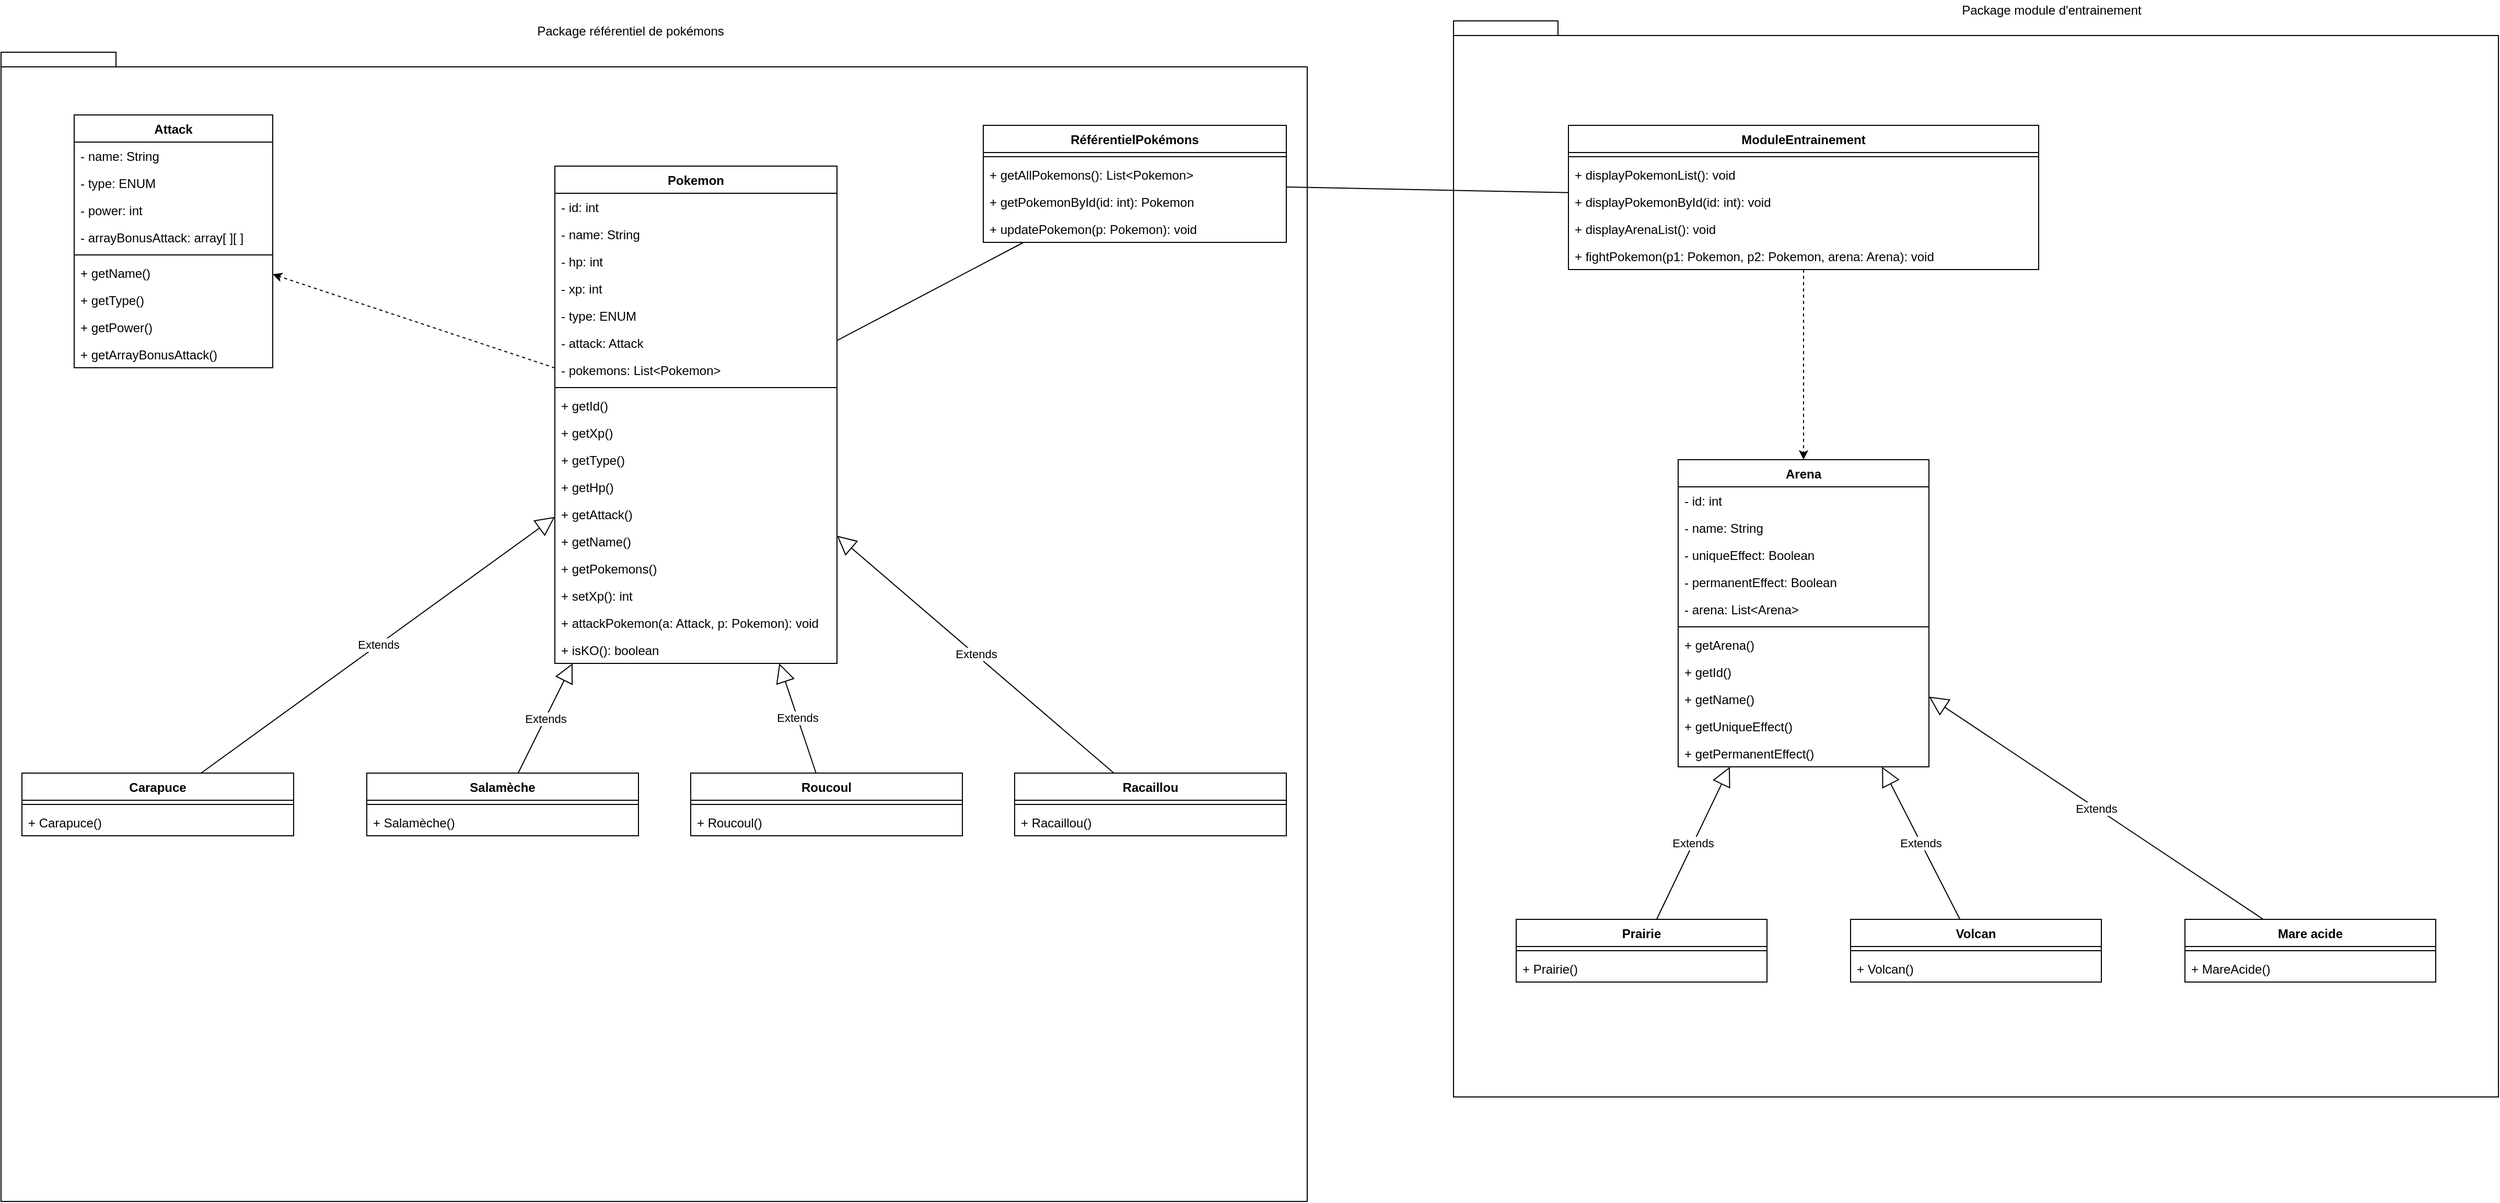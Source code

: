 <mxfile version="20.8.16" type="device"><diagram id="MlqY5zUBZGzVOSr30KCL" name="Page-1"><mxGraphModel dx="2234" dy="1644" grid="1" gridSize="10" guides="1" tooltips="1" connect="1" arrows="1" fold="1" page="0" pageScale="1" pageWidth="827" pageHeight="1169" math="0" shadow="0"><root><mxCell id="0"/><mxCell id="1" parent="0"/><mxCell id="eyR5XMnLTyQhv_V1H5Rf-120" value="" style="shape=folder;fontStyle=1;spacingTop=10;tabWidth=40;tabHeight=14;tabPosition=left;html=1;fillColor=none;" parent="1" vertex="1"><mxGeometry x="700" y="-450" width="1000" height="1030" as="geometry"/></mxCell><mxCell id="eyR5XMnLTyQhv_V1H5Rf-121" value="" style="shape=folder;fontStyle=1;spacingTop=10;tabWidth=40;tabHeight=14;tabPosition=left;html=1;fillColor=none;" parent="1" vertex="1"><mxGeometry x="-690" y="-420" width="1250" height="1100" as="geometry"/></mxCell><mxCell id="eyR5XMnLTyQhv_V1H5Rf-1" value="RéférentielPokémons" style="swimlane;fontStyle=1;align=center;verticalAlign=top;childLayout=stackLayout;horizontal=1;startSize=26;horizontalStack=0;resizeParent=1;resizeParentMax=0;resizeLast=0;collapsible=1;marginBottom=0;" parent="1" vertex="1"><mxGeometry x="250" y="-350" width="290" height="112" as="geometry"/></mxCell><mxCell id="eyR5XMnLTyQhv_V1H5Rf-3" value="" style="line;strokeWidth=1;fillColor=none;align=left;verticalAlign=middle;spacingTop=-1;spacingLeft=3;spacingRight=3;rotatable=0;labelPosition=right;points=[];portConstraint=eastwest;" parent="eyR5XMnLTyQhv_V1H5Rf-1" vertex="1"><mxGeometry y="26" width="290" height="8" as="geometry"/></mxCell><mxCell id="eyR5XMnLTyQhv_V1H5Rf-4" value="+ getAllPokemons(): List&lt;Pokemon&gt;" style="text;strokeColor=none;fillColor=none;align=left;verticalAlign=top;spacingLeft=4;spacingRight=4;overflow=hidden;rotatable=0;points=[[0,0.5],[1,0.5]];portConstraint=eastwest;" parent="eyR5XMnLTyQhv_V1H5Rf-1" vertex="1"><mxGeometry y="34" width="290" height="26" as="geometry"/></mxCell><mxCell id="eyR5XMnLTyQhv_V1H5Rf-21" value="+ getPokemonById(id: int): Pokemon" style="text;strokeColor=none;fillColor=none;align=left;verticalAlign=top;spacingLeft=4;spacingRight=4;overflow=hidden;rotatable=0;points=[[0,0.5],[1,0.5]];portConstraint=eastwest;" parent="eyR5XMnLTyQhv_V1H5Rf-1" vertex="1"><mxGeometry y="60" width="290" height="26" as="geometry"/></mxCell><mxCell id="eyR5XMnLTyQhv_V1H5Rf-22" value="+ updatePokemon(p: Pokemon): void" style="text;strokeColor=none;fillColor=none;align=left;verticalAlign=top;spacingLeft=4;spacingRight=4;overflow=hidden;rotatable=0;points=[[0,0.5],[1,0.5]];portConstraint=eastwest;" parent="eyR5XMnLTyQhv_V1H5Rf-1" vertex="1"><mxGeometry y="86" width="290" height="26" as="geometry"/></mxCell><mxCell id="eyR5XMnLTyQhv_V1H5Rf-5" value="Pokemon" style="swimlane;fontStyle=1;align=center;verticalAlign=top;childLayout=stackLayout;horizontal=1;startSize=26;horizontalStack=0;resizeParent=1;resizeParentMax=0;resizeLast=0;collapsible=1;marginBottom=0;" parent="1" vertex="1"><mxGeometry x="-160" y="-311" width="270" height="476" as="geometry"/></mxCell><mxCell id="eyR5XMnLTyQhv_V1H5Rf-133" value="- id: int" style="text;strokeColor=none;fillColor=none;align=left;verticalAlign=top;spacingLeft=4;spacingRight=4;overflow=hidden;rotatable=0;points=[[0,0.5],[1,0.5]];portConstraint=eastwest;" parent="eyR5XMnLTyQhv_V1H5Rf-5" vertex="1"><mxGeometry y="26" width="270" height="26" as="geometry"/></mxCell><mxCell id="eyR5XMnLTyQhv_V1H5Rf-134" value="- name: String" style="text;strokeColor=none;fillColor=none;align=left;verticalAlign=top;spacingLeft=4;spacingRight=4;overflow=hidden;rotatable=0;points=[[0,0.5],[1,0.5]];portConstraint=eastwest;" parent="eyR5XMnLTyQhv_V1H5Rf-5" vertex="1"><mxGeometry y="52" width="270" height="26" as="geometry"/></mxCell><mxCell id="eyR5XMnLTyQhv_V1H5Rf-135" value="- hp: int" style="text;strokeColor=none;fillColor=none;align=left;verticalAlign=top;spacingLeft=4;spacingRight=4;overflow=hidden;rotatable=0;points=[[0,0.5],[1,0.5]];portConstraint=eastwest;" parent="eyR5XMnLTyQhv_V1H5Rf-5" vertex="1"><mxGeometry y="78" width="270" height="26" as="geometry"/></mxCell><mxCell id="eyR5XMnLTyQhv_V1H5Rf-136" value="- xp: int" style="text;strokeColor=none;fillColor=none;align=left;verticalAlign=top;spacingLeft=4;spacingRight=4;overflow=hidden;rotatable=0;points=[[0,0.5],[1,0.5]];portConstraint=eastwest;" parent="eyR5XMnLTyQhv_V1H5Rf-5" vertex="1"><mxGeometry y="104" width="270" height="26" as="geometry"/></mxCell><mxCell id="eyR5XMnLTyQhv_V1H5Rf-137" value="- type: ENUM" style="text;strokeColor=none;fillColor=none;align=left;verticalAlign=top;spacingLeft=4;spacingRight=4;overflow=hidden;rotatable=0;points=[[0,0.5],[1,0.5]];portConstraint=eastwest;" parent="eyR5XMnLTyQhv_V1H5Rf-5" vertex="1"><mxGeometry y="130" width="270" height="26" as="geometry"/></mxCell><mxCell id="eyR5XMnLTyQhv_V1H5Rf-138" value="- attack: Attack" style="text;strokeColor=none;fillColor=none;align=left;verticalAlign=top;spacingLeft=4;spacingRight=4;overflow=hidden;rotatable=0;points=[[0,0.5],[1,0.5]];portConstraint=eastwest;" parent="eyR5XMnLTyQhv_V1H5Rf-5" vertex="1"><mxGeometry y="156" width="270" height="26" as="geometry"/></mxCell><mxCell id="eyR5XMnLTyQhv_V1H5Rf-2" value="- pokemons: List&lt;Pokemon&gt;" style="text;strokeColor=none;fillColor=none;align=left;verticalAlign=top;spacingLeft=4;spacingRight=4;overflow=hidden;rotatable=0;points=[[0,0.5],[1,0.5]];portConstraint=eastwest;" parent="eyR5XMnLTyQhv_V1H5Rf-5" vertex="1"><mxGeometry y="182" width="270" height="26" as="geometry"/></mxCell><mxCell id="eyR5XMnLTyQhv_V1H5Rf-7" value="" style="line;strokeWidth=1;fillColor=none;align=left;verticalAlign=middle;spacingTop=-1;spacingLeft=3;spacingRight=3;rotatable=0;labelPosition=right;points=[];portConstraint=eastwest;" parent="eyR5XMnLTyQhv_V1H5Rf-5" vertex="1"><mxGeometry y="208" width="270" height="8" as="geometry"/></mxCell><mxCell id="eyR5XMnLTyQhv_V1H5Rf-140" value="+ getId()" style="text;strokeColor=none;fillColor=none;align=left;verticalAlign=top;spacingLeft=4;spacingRight=4;overflow=hidden;rotatable=0;points=[[0,0.5],[1,0.5]];portConstraint=eastwest;" parent="eyR5XMnLTyQhv_V1H5Rf-5" vertex="1"><mxGeometry y="216" width="270" height="26" as="geometry"/></mxCell><mxCell id="eyR5XMnLTyQhv_V1H5Rf-143" value="+ getXp()" style="text;strokeColor=none;fillColor=none;align=left;verticalAlign=top;spacingLeft=4;spacingRight=4;overflow=hidden;rotatable=0;points=[[0,0.5],[1,0.5]];portConstraint=eastwest;" parent="eyR5XMnLTyQhv_V1H5Rf-5" vertex="1"><mxGeometry y="242" width="270" height="26" as="geometry"/></mxCell><mxCell id="eyR5XMnLTyQhv_V1H5Rf-144" value="+ getType()" style="text;strokeColor=none;fillColor=none;align=left;verticalAlign=top;spacingLeft=4;spacingRight=4;overflow=hidden;rotatable=0;points=[[0,0.5],[1,0.5]];portConstraint=eastwest;" parent="eyR5XMnLTyQhv_V1H5Rf-5" vertex="1"><mxGeometry y="268" width="270" height="26" as="geometry"/></mxCell><mxCell id="eyR5XMnLTyQhv_V1H5Rf-142" value="+ getHp()" style="text;strokeColor=none;fillColor=none;align=left;verticalAlign=top;spacingLeft=4;spacingRight=4;overflow=hidden;rotatable=0;points=[[0,0.5],[1,0.5]];portConstraint=eastwest;" parent="eyR5XMnLTyQhv_V1H5Rf-5" vertex="1"><mxGeometry y="294" width="270" height="26" as="geometry"/></mxCell><mxCell id="eyR5XMnLTyQhv_V1H5Rf-145" value="+ getAttack()" style="text;strokeColor=none;fillColor=none;align=left;verticalAlign=top;spacingLeft=4;spacingRight=4;overflow=hidden;rotatable=0;points=[[0,0.5],[1,0.5]];portConstraint=eastwest;" parent="eyR5XMnLTyQhv_V1H5Rf-5" vertex="1"><mxGeometry y="320" width="270" height="26" as="geometry"/></mxCell><mxCell id="eyR5XMnLTyQhv_V1H5Rf-141" value="+ getName()" style="text;strokeColor=none;fillColor=none;align=left;verticalAlign=top;spacingLeft=4;spacingRight=4;overflow=hidden;rotatable=0;points=[[0,0.5],[1,0.5]];portConstraint=eastwest;" parent="eyR5XMnLTyQhv_V1H5Rf-5" vertex="1"><mxGeometry y="346" width="270" height="26" as="geometry"/></mxCell><mxCell id="eyR5XMnLTyQhv_V1H5Rf-108" value="+ getPokemons()" style="text;strokeColor=none;fillColor=none;align=left;verticalAlign=top;spacingLeft=4;spacingRight=4;overflow=hidden;rotatable=0;points=[[0,0.5],[1,0.5]];portConstraint=eastwest;" parent="eyR5XMnLTyQhv_V1H5Rf-5" vertex="1"><mxGeometry y="372" width="270" height="26" as="geometry"/></mxCell><mxCell id="eyR5XMnLTyQhv_V1H5Rf-146" value="+ setXp(): int" style="text;strokeColor=none;fillColor=none;align=left;verticalAlign=top;spacingLeft=4;spacingRight=4;overflow=hidden;rotatable=0;points=[[0,0.5],[1,0.5]];portConstraint=eastwest;" parent="eyR5XMnLTyQhv_V1H5Rf-5" vertex="1"><mxGeometry y="398" width="270" height="26" as="geometry"/></mxCell><mxCell id="eyR5XMnLTyQhv_V1H5Rf-8" value="+ attackPokemon(a: Attack, p: Pokemon): void" style="text;strokeColor=none;fillColor=none;align=left;verticalAlign=top;spacingLeft=4;spacingRight=4;overflow=hidden;rotatable=0;points=[[0,0.5],[1,0.5]];portConstraint=eastwest;" parent="eyR5XMnLTyQhv_V1H5Rf-5" vertex="1"><mxGeometry y="424" width="270" height="26" as="geometry"/></mxCell><mxCell id="eyR5XMnLTyQhv_V1H5Rf-32" value="+ isKO(): boolean                   " style="text;strokeColor=none;fillColor=none;align=left;verticalAlign=top;spacingLeft=4;spacingRight=4;overflow=hidden;rotatable=0;points=[[0,0.5],[1,0.5]];portConstraint=eastwest;" parent="eyR5XMnLTyQhv_V1H5Rf-5" vertex="1"><mxGeometry y="450" width="270" height="26" as="geometry"/></mxCell><mxCell id="eyR5XMnLTyQhv_V1H5Rf-9" value="ModuleEntrainement" style="swimlane;fontStyle=1;align=center;verticalAlign=top;childLayout=stackLayout;horizontal=1;startSize=26;horizontalStack=0;resizeParent=1;resizeParentMax=0;resizeLast=0;collapsible=1;marginBottom=0;" parent="1" vertex="1"><mxGeometry x="810" y="-350" width="450" height="138" as="geometry"/></mxCell><mxCell id="eyR5XMnLTyQhv_V1H5Rf-11" value="" style="line;strokeWidth=1;fillColor=none;align=left;verticalAlign=middle;spacingTop=-1;spacingLeft=3;spacingRight=3;rotatable=0;labelPosition=right;points=[];portConstraint=eastwest;" parent="eyR5XMnLTyQhv_V1H5Rf-9" vertex="1"><mxGeometry y="26" width="450" height="8" as="geometry"/></mxCell><mxCell id="eyR5XMnLTyQhv_V1H5Rf-12" value="+ displayPokemonList(): void" style="text;strokeColor=none;fillColor=none;align=left;verticalAlign=top;spacingLeft=4;spacingRight=4;overflow=hidden;rotatable=0;points=[[0,0.5],[1,0.5]];portConstraint=eastwest;" parent="eyR5XMnLTyQhv_V1H5Rf-9" vertex="1"><mxGeometry y="34" width="450" height="26" as="geometry"/></mxCell><mxCell id="eyR5XMnLTyQhv_V1H5Rf-24" value="+ displayPokemonById(id: int): void" style="text;strokeColor=none;fillColor=none;align=left;verticalAlign=top;spacingLeft=4;spacingRight=4;overflow=hidden;rotatable=0;points=[[0,0.5],[1,0.5]];portConstraint=eastwest;" parent="eyR5XMnLTyQhv_V1H5Rf-9" vertex="1"><mxGeometry y="60" width="450" height="26" as="geometry"/></mxCell><mxCell id="eyR5XMnLTyQhv_V1H5Rf-201" value="+ displayArenaList(): void" style="text;strokeColor=none;fillColor=none;align=left;verticalAlign=top;spacingLeft=4;spacingRight=4;overflow=hidden;rotatable=0;points=[[0,0.5],[1,0.5]];portConstraint=eastwest;" parent="eyR5XMnLTyQhv_V1H5Rf-9" vertex="1"><mxGeometry y="86" width="450" height="26" as="geometry"/></mxCell><mxCell id="eyR5XMnLTyQhv_V1H5Rf-26" value="+ fightPokemon(p1: Pokemon, p2: Pokemon, arena: Arena): void" style="text;strokeColor=none;fillColor=none;align=left;verticalAlign=top;spacingLeft=4;spacingRight=4;overflow=hidden;rotatable=0;points=[[0,0.5],[1,0.5]];portConstraint=eastwest;" parent="eyR5XMnLTyQhv_V1H5Rf-9" vertex="1"><mxGeometry y="112" width="450" height="26" as="geometry"/></mxCell><mxCell id="eyR5XMnLTyQhv_V1H5Rf-34" value="Attack" style="swimlane;fontStyle=1;align=center;verticalAlign=top;childLayout=stackLayout;horizontal=1;startSize=26;horizontalStack=0;resizeParent=1;resizeParentMax=0;resizeLast=0;collapsible=1;marginBottom=0;" parent="1" vertex="1"><mxGeometry x="-620" y="-360" width="190" height="242" as="geometry"/></mxCell><mxCell id="eyR5XMnLTyQhv_V1H5Rf-35" value="- name: String" style="text;strokeColor=none;fillColor=none;align=left;verticalAlign=top;spacingLeft=4;spacingRight=4;overflow=hidden;rotatable=0;points=[[0,0.5],[1,0.5]];portConstraint=eastwest;" parent="eyR5XMnLTyQhv_V1H5Rf-34" vertex="1"><mxGeometry y="26" width="190" height="26" as="geometry"/></mxCell><mxCell id="eyR5XMnLTyQhv_V1H5Rf-38" value="- type: ENUM" style="text;strokeColor=none;fillColor=none;align=left;verticalAlign=top;spacingLeft=4;spacingRight=4;overflow=hidden;rotatable=0;points=[[0,0.5],[1,0.5]];portConstraint=eastwest;" parent="eyR5XMnLTyQhv_V1H5Rf-34" vertex="1"><mxGeometry y="52" width="190" height="26" as="geometry"/></mxCell><mxCell id="eyR5XMnLTyQhv_V1H5Rf-39" value="- power: int" style="text;strokeColor=none;fillColor=none;align=left;verticalAlign=top;spacingLeft=4;spacingRight=4;overflow=hidden;rotatable=0;points=[[0,0.5],[1,0.5]];portConstraint=eastwest;" parent="eyR5XMnLTyQhv_V1H5Rf-34" vertex="1"><mxGeometry y="78" width="190" height="26" as="geometry"/></mxCell><mxCell id="eyR5XMnLTyQhv_V1H5Rf-97" value="- arrayBonusAttack: array[ ][ ]" style="text;strokeColor=none;fillColor=none;align=left;verticalAlign=top;spacingLeft=4;spacingRight=4;overflow=hidden;rotatable=0;points=[[0,0.5],[1,0.5]];portConstraint=eastwest;" parent="eyR5XMnLTyQhv_V1H5Rf-34" vertex="1"><mxGeometry y="104" width="190" height="26" as="geometry"/></mxCell><mxCell id="eyR5XMnLTyQhv_V1H5Rf-36" value="" style="line;strokeWidth=1;fillColor=none;align=left;verticalAlign=middle;spacingTop=-1;spacingLeft=3;spacingRight=3;rotatable=0;labelPosition=right;points=[];portConstraint=eastwest;" parent="eyR5XMnLTyQhv_V1H5Rf-34" vertex="1"><mxGeometry y="130" width="190" height="8" as="geometry"/></mxCell><mxCell id="eyR5XMnLTyQhv_V1H5Rf-110" value="+ getName()" style="text;strokeColor=none;fillColor=none;align=left;verticalAlign=top;spacingLeft=4;spacingRight=4;overflow=hidden;rotatable=0;points=[[0,0.5],[1,0.5]];portConstraint=eastwest;" parent="eyR5XMnLTyQhv_V1H5Rf-34" vertex="1"><mxGeometry y="138" width="190" height="26" as="geometry"/></mxCell><mxCell id="eyR5XMnLTyQhv_V1H5Rf-111" value="+ getType()" style="text;strokeColor=none;fillColor=none;align=left;verticalAlign=top;spacingLeft=4;spacingRight=4;overflow=hidden;rotatable=0;points=[[0,0.5],[1,0.5]];portConstraint=eastwest;" parent="eyR5XMnLTyQhv_V1H5Rf-34" vertex="1"><mxGeometry y="164" width="190" height="26" as="geometry"/></mxCell><mxCell id="eyR5XMnLTyQhv_V1H5Rf-112" value="+ getPower()" style="text;strokeColor=none;fillColor=none;align=left;verticalAlign=top;spacingLeft=4;spacingRight=4;overflow=hidden;rotatable=0;points=[[0,0.5],[1,0.5]];portConstraint=eastwest;" parent="eyR5XMnLTyQhv_V1H5Rf-34" vertex="1"><mxGeometry y="190" width="190" height="26" as="geometry"/></mxCell><mxCell id="eyR5XMnLTyQhv_V1H5Rf-113" value="+ getArrayBonusAttack()" style="text;strokeColor=none;fillColor=none;align=left;verticalAlign=top;spacingLeft=4;spacingRight=4;overflow=hidden;rotatable=0;points=[[0,0.5],[1,0.5]];portConstraint=eastwest;" parent="eyR5XMnLTyQhv_V1H5Rf-34" vertex="1"><mxGeometry y="216" width="190" height="26" as="geometry"/></mxCell><mxCell id="eyR5XMnLTyQhv_V1H5Rf-41" value="Arena" style="swimlane;fontStyle=1;align=center;verticalAlign=top;childLayout=stackLayout;horizontal=1;startSize=26;horizontalStack=0;resizeParent=1;resizeParentMax=0;resizeLast=0;collapsible=1;marginBottom=0;" parent="1" vertex="1"><mxGeometry x="915" y="-30" width="240" height="294" as="geometry"/></mxCell><mxCell id="eyR5XMnLTyQhv_V1H5Rf-190" value="- id: int" style="text;strokeColor=none;fillColor=none;align=left;verticalAlign=top;spacingLeft=4;spacingRight=4;overflow=hidden;rotatable=0;points=[[0,0.5],[1,0.5]];portConstraint=eastwest;" parent="eyR5XMnLTyQhv_V1H5Rf-41" vertex="1"><mxGeometry y="26" width="240" height="26" as="geometry"/></mxCell><mxCell id="eyR5XMnLTyQhv_V1H5Rf-191" value="- name: String" style="text;strokeColor=none;fillColor=none;align=left;verticalAlign=top;spacingLeft=4;spacingRight=4;overflow=hidden;rotatable=0;points=[[0,0.5],[1,0.5]];portConstraint=eastwest;" parent="eyR5XMnLTyQhv_V1H5Rf-41" vertex="1"><mxGeometry y="52" width="240" height="26" as="geometry"/></mxCell><mxCell id="eyR5XMnLTyQhv_V1H5Rf-192" value="- uniqueEffect: Boolean" style="text;strokeColor=none;fillColor=none;align=left;verticalAlign=top;spacingLeft=4;spacingRight=4;overflow=hidden;rotatable=0;points=[[0,0.5],[1,0.5]];portConstraint=eastwest;" parent="eyR5XMnLTyQhv_V1H5Rf-41" vertex="1"><mxGeometry y="78" width="240" height="26" as="geometry"/></mxCell><mxCell id="eyR5XMnLTyQhv_V1H5Rf-193" value="- permanentEffect: Boolean" style="text;strokeColor=none;fillColor=none;align=left;verticalAlign=top;spacingLeft=4;spacingRight=4;overflow=hidden;rotatable=0;points=[[0,0.5],[1,0.5]];portConstraint=eastwest;" parent="eyR5XMnLTyQhv_V1H5Rf-41" vertex="1"><mxGeometry y="104" width="240" height="26" as="geometry"/></mxCell><mxCell id="eyR5XMnLTyQhv_V1H5Rf-88" value="- arena: List&lt;Arena&gt;" style="text;strokeColor=none;fillColor=none;align=left;verticalAlign=top;spacingLeft=4;spacingRight=4;overflow=hidden;rotatable=0;points=[[0,0.5],[1,0.5]];portConstraint=eastwest;" parent="eyR5XMnLTyQhv_V1H5Rf-41" vertex="1"><mxGeometry y="130" width="240" height="26" as="geometry"/></mxCell><mxCell id="eyR5XMnLTyQhv_V1H5Rf-43" value="" style="line;strokeWidth=1;fillColor=none;align=left;verticalAlign=middle;spacingTop=-1;spacingLeft=3;spacingRight=3;rotatable=0;labelPosition=right;points=[];portConstraint=eastwest;" parent="eyR5XMnLTyQhv_V1H5Rf-41" vertex="1"><mxGeometry y="156" width="240" height="8" as="geometry"/></mxCell><mxCell id="eyR5XMnLTyQhv_V1H5Rf-109" value="+ getArena()" style="text;strokeColor=none;fillColor=none;align=left;verticalAlign=top;spacingLeft=4;spacingRight=4;overflow=hidden;rotatable=0;points=[[0,0.5],[1,0.5]];portConstraint=eastwest;" parent="eyR5XMnLTyQhv_V1H5Rf-41" vertex="1"><mxGeometry y="164" width="240" height="26" as="geometry"/></mxCell><mxCell id="eyR5XMnLTyQhv_V1H5Rf-217" value="+ getId()" style="text;strokeColor=none;fillColor=none;align=left;verticalAlign=top;spacingLeft=4;spacingRight=4;overflow=hidden;rotatable=0;points=[[0,0.5],[1,0.5]];portConstraint=eastwest;" parent="eyR5XMnLTyQhv_V1H5Rf-41" vertex="1"><mxGeometry y="190" width="240" height="26" as="geometry"/></mxCell><mxCell id="eyR5XMnLTyQhv_V1H5Rf-218" value="+ getName()" style="text;strokeColor=none;fillColor=none;align=left;verticalAlign=top;spacingLeft=4;spacingRight=4;overflow=hidden;rotatable=0;points=[[0,0.5],[1,0.5]];portConstraint=eastwest;" parent="eyR5XMnLTyQhv_V1H5Rf-41" vertex="1"><mxGeometry y="216" width="240" height="26" as="geometry"/></mxCell><mxCell id="eyR5XMnLTyQhv_V1H5Rf-219" value="+ getUniqueEffect()" style="text;strokeColor=none;fillColor=none;align=left;verticalAlign=top;spacingLeft=4;spacingRight=4;overflow=hidden;rotatable=0;points=[[0,0.5],[1,0.5]];portConstraint=eastwest;" parent="eyR5XMnLTyQhv_V1H5Rf-41" vertex="1"><mxGeometry y="242" width="240" height="26" as="geometry"/></mxCell><mxCell id="eyR5XMnLTyQhv_V1H5Rf-220" value="+ getPermanentEffect()" style="text;strokeColor=none;fillColor=none;align=left;verticalAlign=top;spacingLeft=4;spacingRight=4;overflow=hidden;rotatable=0;points=[[0,0.5],[1,0.5]];portConstraint=eastwest;" parent="eyR5XMnLTyQhv_V1H5Rf-41" vertex="1"><mxGeometry y="268" width="240" height="26" as="geometry"/></mxCell><mxCell id="eyR5XMnLTyQhv_V1H5Rf-67" value="Salamèche" style="swimlane;fontStyle=1;align=center;verticalAlign=top;childLayout=stackLayout;horizontal=1;startSize=26;horizontalStack=0;resizeParent=1;resizeParentMax=0;resizeLast=0;collapsible=1;marginBottom=0;" parent="1" vertex="1"><mxGeometry x="-340" y="270" width="260" height="60" as="geometry"/></mxCell><mxCell id="eyR5XMnLTyQhv_V1H5Rf-74" value="" style="line;strokeWidth=1;fillColor=none;align=left;verticalAlign=middle;spacingTop=-1;spacingLeft=3;spacingRight=3;rotatable=0;labelPosition=right;points=[];portConstraint=eastwest;" parent="eyR5XMnLTyQhv_V1H5Rf-67" vertex="1"><mxGeometry y="26" width="260" height="8" as="geometry"/></mxCell><mxCell id="eyR5XMnLTyQhv_V1H5Rf-102" value="+ Salamèche()" style="text;strokeColor=none;fillColor=none;align=left;verticalAlign=top;spacingLeft=4;spacingRight=4;overflow=hidden;rotatable=0;points=[[0,0.5],[1,0.5]];portConstraint=eastwest;" parent="eyR5XMnLTyQhv_V1H5Rf-67" vertex="1"><mxGeometry y="34" width="260" height="26" as="geometry"/></mxCell><mxCell id="eyR5XMnLTyQhv_V1H5Rf-80" value="Mare acide" style="swimlane;fontStyle=1;align=center;verticalAlign=top;childLayout=stackLayout;horizontal=1;startSize=26;horizontalStack=0;resizeParent=1;resizeParentMax=0;resizeLast=0;collapsible=1;marginBottom=0;" parent="1" vertex="1"><mxGeometry x="1400" y="410" width="240" height="60" as="geometry"/></mxCell><mxCell id="eyR5XMnLTyQhv_V1H5Rf-84" value="" style="line;strokeWidth=1;fillColor=none;align=left;verticalAlign=middle;spacingTop=-1;spacingLeft=3;spacingRight=3;rotatable=0;labelPosition=right;points=[];portConstraint=eastwest;" parent="eyR5XMnLTyQhv_V1H5Rf-80" vertex="1"><mxGeometry y="26" width="240" height="8" as="geometry"/></mxCell><mxCell id="eyR5XMnLTyQhv_V1H5Rf-214" value="+ MareAcide()" style="text;strokeColor=none;fillColor=none;align=left;verticalAlign=top;spacingLeft=4;spacingRight=4;overflow=hidden;rotatable=0;points=[[0,0.5],[1,0.5]];portConstraint=eastwest;" parent="eyR5XMnLTyQhv_V1H5Rf-80" vertex="1"><mxGeometry y="34" width="240" height="26" as="geometry"/></mxCell><mxCell id="eyR5XMnLTyQhv_V1H5Rf-122" value="Package référentiel de pokémons" style="text;html=1;strokeColor=none;fillColor=none;align=center;verticalAlign=middle;whiteSpace=wrap;rounded=0;" parent="1" vertex="1"><mxGeometry x="-240" y="-450" width="305" height="20" as="geometry"/></mxCell><mxCell id="eyR5XMnLTyQhv_V1H5Rf-123" value="Package module d'entrainement" style="text;html=1;strokeColor=none;fillColor=none;align=center;verticalAlign=middle;whiteSpace=wrap;rounded=0;" parent="1" vertex="1"><mxGeometry x="1120" y="-470" width="305" height="20" as="geometry"/></mxCell><mxCell id="eyR5XMnLTyQhv_V1H5Rf-131" value="" style="endArrow=none;html=1;" parent="1" source="eyR5XMnLTyQhv_V1H5Rf-1" target="eyR5XMnLTyQhv_V1H5Rf-9" edge="1"><mxGeometry width="50" height="50" relative="1" as="geometry"><mxPoint x="690" y="-10" as="sourcePoint"/><mxPoint x="740" y="-60" as="targetPoint"/></mxGeometry></mxCell><mxCell id="eyR5XMnLTyQhv_V1H5Rf-132" value="Carapuce" style="swimlane;fontStyle=1;align=center;verticalAlign=top;childLayout=stackLayout;horizontal=1;startSize=26;horizontalStack=0;resizeParent=1;resizeParentMax=0;resizeLast=0;collapsible=1;marginBottom=0;" parent="1" vertex="1"><mxGeometry x="-670" y="270" width="260" height="60" as="geometry"/></mxCell><mxCell id="eyR5XMnLTyQhv_V1H5Rf-139" value="" style="line;strokeWidth=1;fillColor=none;align=left;verticalAlign=middle;spacingTop=-1;spacingLeft=3;spacingRight=3;rotatable=0;labelPosition=right;points=[];portConstraint=eastwest;" parent="eyR5XMnLTyQhv_V1H5Rf-132" vertex="1"><mxGeometry y="26" width="260" height="8" as="geometry"/></mxCell><mxCell id="eyR5XMnLTyQhv_V1H5Rf-216" value="+ Carapuce()" style="text;strokeColor=none;fillColor=none;align=left;verticalAlign=top;spacingLeft=4;spacingRight=4;overflow=hidden;rotatable=0;points=[[0,0.5],[1,0.5]];portConstraint=eastwest;" parent="eyR5XMnLTyQhv_V1H5Rf-132" vertex="1"><mxGeometry y="34" width="260" height="26" as="geometry"/></mxCell><mxCell id="eyR5XMnLTyQhv_V1H5Rf-148" value="Roucoul" style="swimlane;fontStyle=1;align=center;verticalAlign=top;childLayout=stackLayout;horizontal=1;startSize=26;horizontalStack=0;resizeParent=1;resizeParentMax=0;resizeLast=0;collapsible=1;marginBottom=0;" parent="1" vertex="1"><mxGeometry x="-30" y="270" width="260" height="60" as="geometry"/></mxCell><mxCell id="eyR5XMnLTyQhv_V1H5Rf-155" value="" style="line;strokeWidth=1;fillColor=none;align=left;verticalAlign=middle;spacingTop=-1;spacingLeft=3;spacingRight=3;rotatable=0;labelPosition=right;points=[];portConstraint=eastwest;" parent="eyR5XMnLTyQhv_V1H5Rf-148" vertex="1"><mxGeometry y="26" width="260" height="8" as="geometry"/></mxCell><mxCell id="eyR5XMnLTyQhv_V1H5Rf-158" value="+ Roucoul()" style="text;strokeColor=none;fillColor=none;align=left;verticalAlign=top;spacingLeft=4;spacingRight=4;overflow=hidden;rotatable=0;points=[[0,0.5],[1,0.5]];portConstraint=eastwest;" parent="eyR5XMnLTyQhv_V1H5Rf-148" vertex="1"><mxGeometry y="34" width="260" height="26" as="geometry"/></mxCell><mxCell id="eyR5XMnLTyQhv_V1H5Rf-164" value="Racaillou" style="swimlane;fontStyle=1;align=center;verticalAlign=top;childLayout=stackLayout;horizontal=1;startSize=26;horizontalStack=0;resizeParent=1;resizeParentMax=0;resizeLast=0;collapsible=1;marginBottom=0;" parent="1" vertex="1"><mxGeometry x="280" y="270" width="260" height="60" as="geometry"/></mxCell><mxCell id="eyR5XMnLTyQhv_V1H5Rf-171" value="" style="line;strokeWidth=1;fillColor=none;align=left;verticalAlign=middle;spacingTop=-1;spacingLeft=3;spacingRight=3;rotatable=0;labelPosition=right;points=[];portConstraint=eastwest;" parent="eyR5XMnLTyQhv_V1H5Rf-164" vertex="1"><mxGeometry y="26" width="260" height="8" as="geometry"/></mxCell><mxCell id="eyR5XMnLTyQhv_V1H5Rf-172" value="+ Racaillou()" style="text;strokeColor=none;fillColor=none;align=left;verticalAlign=top;spacingLeft=4;spacingRight=4;overflow=hidden;rotatable=0;points=[[0,0.5],[1,0.5]];portConstraint=eastwest;" parent="eyR5XMnLTyQhv_V1H5Rf-164" vertex="1"><mxGeometry y="34" width="260" height="26" as="geometry"/></mxCell><mxCell id="eyR5XMnLTyQhv_V1H5Rf-180" value="Volcan" style="swimlane;fontStyle=1;align=center;verticalAlign=top;childLayout=stackLayout;horizontal=1;startSize=26;horizontalStack=0;resizeParent=1;resizeParentMax=0;resizeLast=0;collapsible=1;marginBottom=0;" parent="1" vertex="1"><mxGeometry x="1080" y="410" width="240" height="60" as="geometry"/></mxCell><mxCell id="eyR5XMnLTyQhv_V1H5Rf-185" value="" style="line;strokeWidth=1;fillColor=none;align=left;verticalAlign=middle;spacingTop=-1;spacingLeft=3;spacingRight=3;rotatable=0;labelPosition=right;points=[];portConstraint=eastwest;" parent="eyR5XMnLTyQhv_V1H5Rf-180" vertex="1"><mxGeometry y="26" width="240" height="8" as="geometry"/></mxCell><mxCell id="eyR5XMnLTyQhv_V1H5Rf-215" value="+ Volcan()" style="text;strokeColor=none;fillColor=none;align=left;verticalAlign=top;spacingLeft=4;spacingRight=4;overflow=hidden;rotatable=0;points=[[0,0.5],[1,0.5]];portConstraint=eastwest;" parent="eyR5XMnLTyQhv_V1H5Rf-180" vertex="1"><mxGeometry y="34" width="240" height="26" as="geometry"/></mxCell><mxCell id="eyR5XMnLTyQhv_V1H5Rf-189" value="Prairie" style="swimlane;fontStyle=1;align=center;verticalAlign=top;childLayout=stackLayout;horizontal=1;startSize=26;horizontalStack=0;resizeParent=1;resizeParentMax=0;resizeLast=0;collapsible=1;marginBottom=0;" parent="1" vertex="1"><mxGeometry x="760" y="410" width="240" height="60" as="geometry"/></mxCell><mxCell id="eyR5XMnLTyQhv_V1H5Rf-194" value="" style="line;strokeWidth=1;fillColor=none;align=left;verticalAlign=middle;spacingTop=-1;spacingLeft=3;spacingRight=3;rotatable=0;labelPosition=right;points=[];portConstraint=eastwest;" parent="eyR5XMnLTyQhv_V1H5Rf-189" vertex="1"><mxGeometry y="26" width="240" height="8" as="geometry"/></mxCell><mxCell id="eyR5XMnLTyQhv_V1H5Rf-196" value="+ Prairie()" style="text;strokeColor=none;fillColor=none;align=left;verticalAlign=top;spacingLeft=4;spacingRight=4;overflow=hidden;rotatable=0;points=[[0,0.5],[1,0.5]];portConstraint=eastwest;" parent="eyR5XMnLTyQhv_V1H5Rf-189" vertex="1"><mxGeometry y="34" width="240" height="26" as="geometry"/></mxCell><mxCell id="eyR5XMnLTyQhv_V1H5Rf-202" value="" style="endArrow=none;html=1;" parent="1" source="eyR5XMnLTyQhv_V1H5Rf-5" target="eyR5XMnLTyQhv_V1H5Rf-1" edge="1"><mxGeometry width="50" height="50" relative="1" as="geometry"><mxPoint x="140" y="-110.0" as="sourcePoint"/><mxPoint x="440" y="-110" as="targetPoint"/></mxGeometry></mxCell><mxCell id="eyR5XMnLTyQhv_V1H5Rf-204" value="Extends" style="endArrow=block;endSize=16;endFill=0;html=1;" parent="1" source="eyR5XMnLTyQhv_V1H5Rf-132" target="eyR5XMnLTyQhv_V1H5Rf-5" edge="1"><mxGeometry width="160" relative="1" as="geometry"><mxPoint x="-420" y="-236.824" as="sourcePoint"/><mxPoint x="-140" y="-259.882" as="targetPoint"/></mxGeometry></mxCell><mxCell id="eyR5XMnLTyQhv_V1H5Rf-205" value="Extends" style="endArrow=block;endSize=16;endFill=0;html=1;" parent="1" source="eyR5XMnLTyQhv_V1H5Rf-67" target="eyR5XMnLTyQhv_V1H5Rf-5" edge="1"><mxGeometry width="160" relative="1" as="geometry"><mxPoint x="-410" y="-226.824" as="sourcePoint"/><mxPoint x="-130" y="-249.882" as="targetPoint"/></mxGeometry></mxCell><mxCell id="eyR5XMnLTyQhv_V1H5Rf-206" value="Extends" style="endArrow=block;endSize=16;endFill=0;html=1;" parent="1" source="eyR5XMnLTyQhv_V1H5Rf-148" target="eyR5XMnLTyQhv_V1H5Rf-5" edge="1"><mxGeometry width="160" relative="1" as="geometry"><mxPoint x="-400" y="-216.824" as="sourcePoint"/><mxPoint x="-120" y="-239.882" as="targetPoint"/></mxGeometry></mxCell><mxCell id="eyR5XMnLTyQhv_V1H5Rf-207" value="Extends" style="endArrow=block;endSize=16;endFill=0;html=1;" parent="1" source="eyR5XMnLTyQhv_V1H5Rf-164" target="eyR5XMnLTyQhv_V1H5Rf-5" edge="1"><mxGeometry width="160" relative="1" as="geometry"><mxPoint x="-390" y="-206.824" as="sourcePoint"/><mxPoint x="-110" y="-229.882" as="targetPoint"/></mxGeometry></mxCell><mxCell id="eyR5XMnLTyQhv_V1H5Rf-208" value="Extends" style="endArrow=block;endSize=16;endFill=0;html=1;" parent="1" source="eyR5XMnLTyQhv_V1H5Rf-189" target="eyR5XMnLTyQhv_V1H5Rf-41" edge="1"><mxGeometry width="160" relative="1" as="geometry"><mxPoint x="915.001" y="732" as="sourcePoint"/><mxPoint x="637.05" y="250" as="targetPoint"/></mxGeometry></mxCell><mxCell id="eyR5XMnLTyQhv_V1H5Rf-209" value="Extends" style="endArrow=block;endSize=16;endFill=0;html=1;" parent="1" source="eyR5XMnLTyQhv_V1H5Rf-180" target="eyR5XMnLTyQhv_V1H5Rf-41" edge="1"><mxGeometry width="160" relative="1" as="geometry"><mxPoint x="930.337" y="330" as="sourcePoint"/><mxPoint x="1028.94" y="66" as="targetPoint"/></mxGeometry></mxCell><mxCell id="eyR5XMnLTyQhv_V1H5Rf-210" value="Extends" style="endArrow=block;endSize=16;endFill=0;html=1;" parent="1" source="eyR5XMnLTyQhv_V1H5Rf-80" target="eyR5XMnLTyQhv_V1H5Rf-41" edge="1"><mxGeometry width="160" relative="1" as="geometry"><mxPoint x="940.337" y="340" as="sourcePoint"/><mxPoint x="1038.94" y="76" as="targetPoint"/></mxGeometry></mxCell><mxCell id="eyR5XMnLTyQhv_V1H5Rf-222" value="" style="endArrow=classic;dashed=1;html=1;endFill=1;" parent="1" source="eyR5XMnLTyQhv_V1H5Rf-5" target="eyR5XMnLTyQhv_V1H5Rf-34" edge="1"><mxGeometry width="50" height="50" relative="1" as="geometry"><mxPoint x="-790" y="70" as="sourcePoint"/><mxPoint x="-330" y="-40" as="targetPoint"/></mxGeometry></mxCell><mxCell id="eyR5XMnLTyQhv_V1H5Rf-223" value="" style="endArrow=classic;dashed=1;html=1;endFill=1;" parent="1" source="eyR5XMnLTyQhv_V1H5Rf-9" target="eyR5XMnLTyQhv_V1H5Rf-41" edge="1"><mxGeometry width="50" height="50" relative="1" as="geometry"><mxPoint x="1090" y="-380.36" as="sourcePoint"/><mxPoint x="820" y="-470.0" as="targetPoint"/></mxGeometry></mxCell></root></mxGraphModel></diagram></mxfile>
